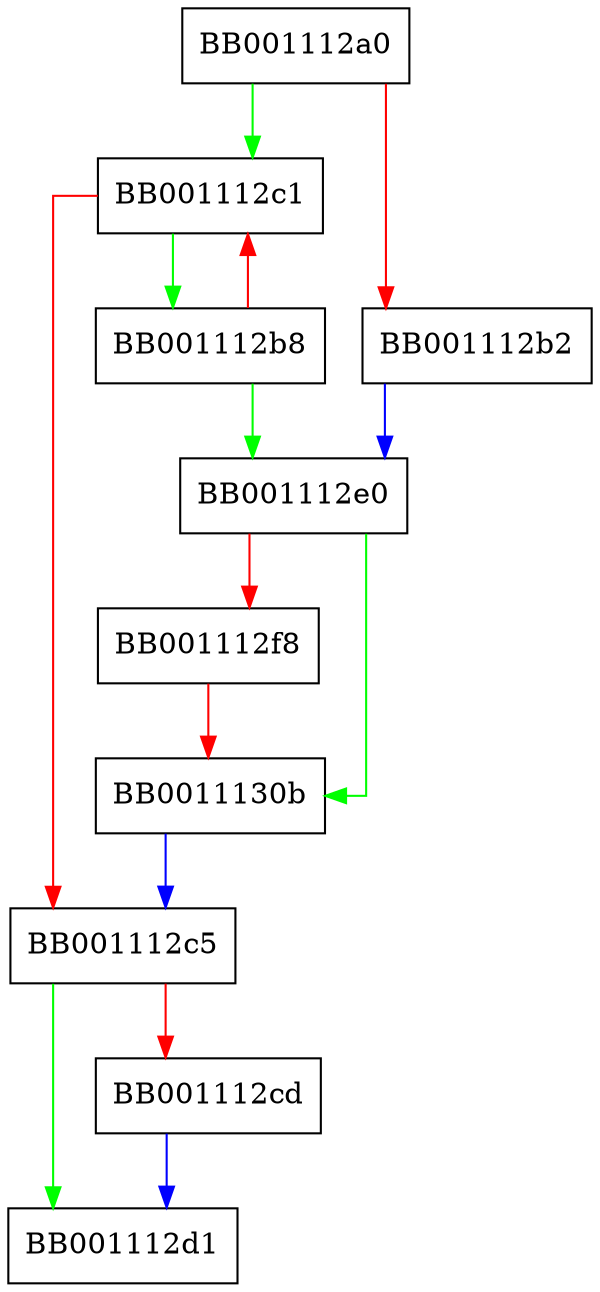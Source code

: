 digraph FUN_001112a0 {
  node [shape="box"];
  graph [splines=ortho];
  BB001112a0 -> BB001112c1 [color="green"];
  BB001112a0 -> BB001112b2 [color="red"];
  BB001112b2 -> BB001112e0 [color="blue"];
  BB001112b8 -> BB001112e0 [color="green"];
  BB001112b8 -> BB001112c1 [color="red"];
  BB001112c1 -> BB001112b8 [color="green"];
  BB001112c1 -> BB001112c5 [color="red"];
  BB001112c5 -> BB001112d1 [color="green"];
  BB001112c5 -> BB001112cd [color="red"];
  BB001112cd -> BB001112d1 [color="blue"];
  BB001112e0 -> BB0011130b [color="green"];
  BB001112e0 -> BB001112f8 [color="red"];
  BB001112f8 -> BB0011130b [color="red"];
  BB0011130b -> BB001112c5 [color="blue"];
}